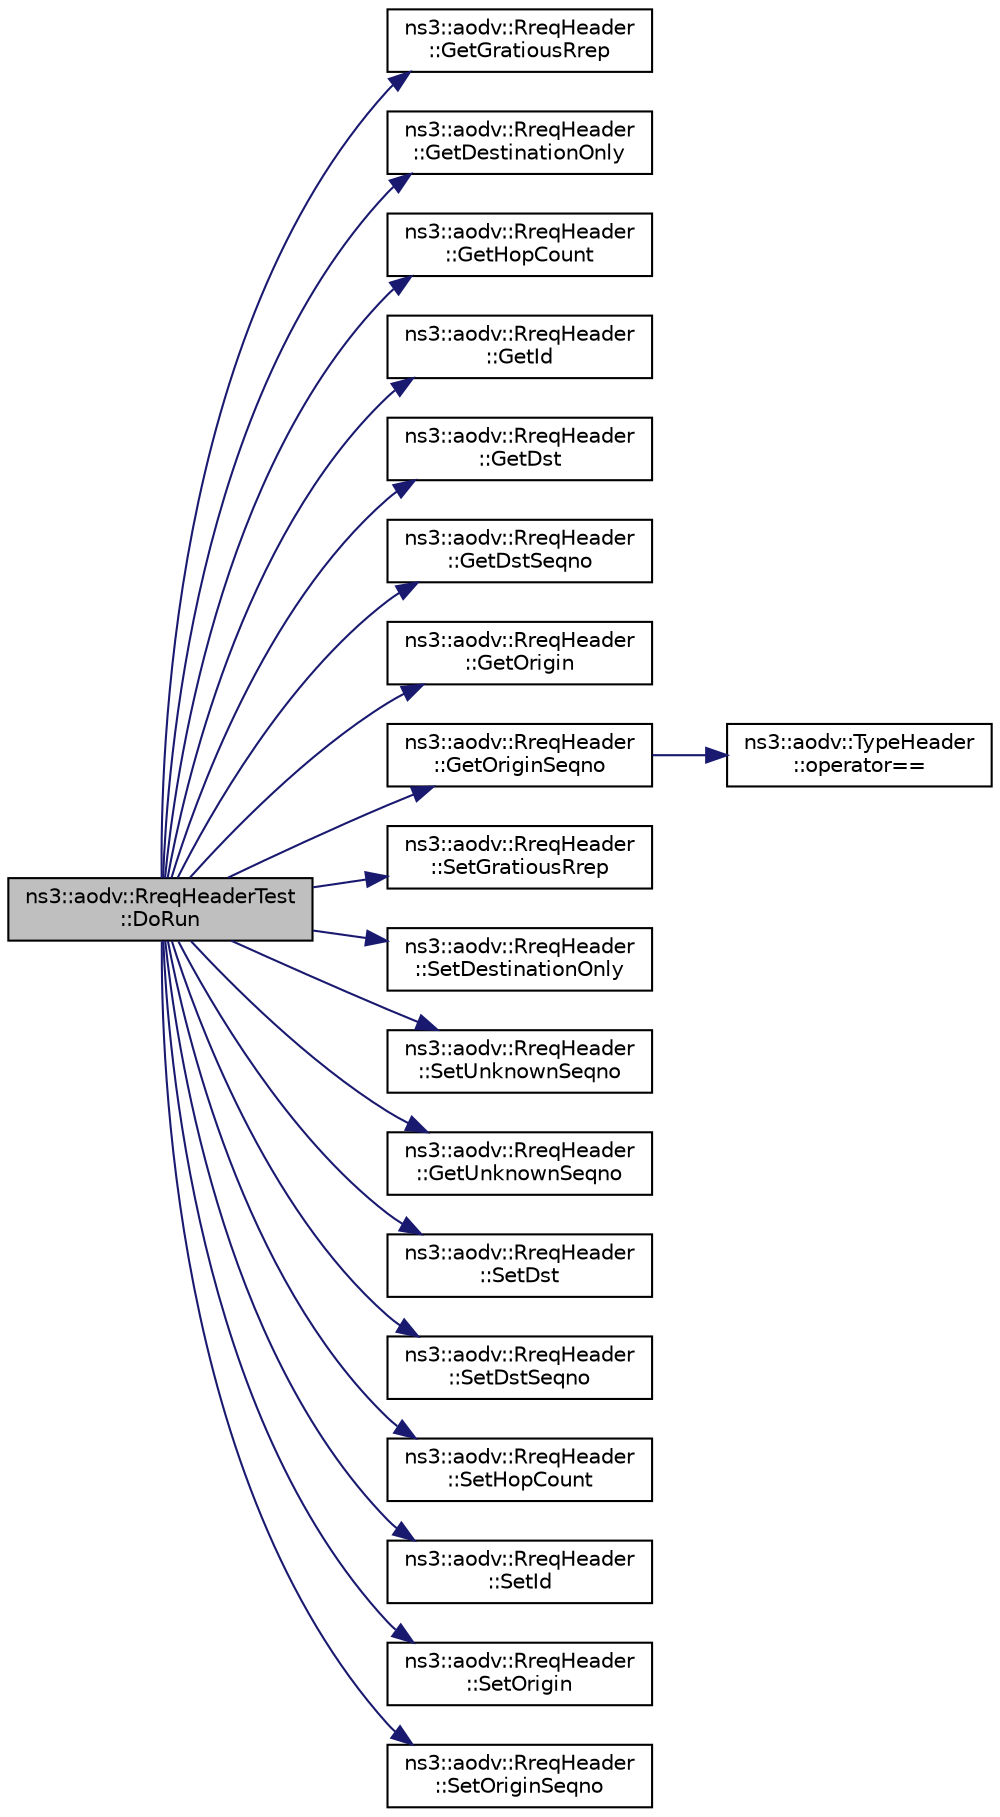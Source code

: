 digraph "ns3::aodv::RreqHeaderTest::DoRun"
{
  edge [fontname="Helvetica",fontsize="10",labelfontname="Helvetica",labelfontsize="10"];
  node [fontname="Helvetica",fontsize="10",shape=record];
  rankdir="LR";
  Node1 [label="ns3::aodv::RreqHeaderTest\l::DoRun",height=0.2,width=0.4,color="black", fillcolor="grey75", style="filled", fontcolor="black"];
  Node1 -> Node2 [color="midnightblue",fontsize="10",style="solid"];
  Node2 [label="ns3::aodv::RreqHeader\l::GetGratiousRrep",height=0.2,width=0.4,color="black", fillcolor="white", style="filled",URL="$db/d7d/classns3_1_1aodv_1_1RreqHeader.html#a69e510e5038148564adc224394b42ebd"];
  Node1 -> Node3 [color="midnightblue",fontsize="10",style="solid"];
  Node3 [label="ns3::aodv::RreqHeader\l::GetDestinationOnly",height=0.2,width=0.4,color="black", fillcolor="white", style="filled",URL="$db/d7d/classns3_1_1aodv_1_1RreqHeader.html#a4469ca66a5371c85fb5d55dae05553d7"];
  Node1 -> Node4 [color="midnightblue",fontsize="10",style="solid"];
  Node4 [label="ns3::aodv::RreqHeader\l::GetHopCount",height=0.2,width=0.4,color="black", fillcolor="white", style="filled",URL="$db/d7d/classns3_1_1aodv_1_1RreqHeader.html#ae77ac890448e0cdc5e26e724e6191cb7"];
  Node1 -> Node5 [color="midnightblue",fontsize="10",style="solid"];
  Node5 [label="ns3::aodv::RreqHeader\l::GetId",height=0.2,width=0.4,color="black", fillcolor="white", style="filled",URL="$db/d7d/classns3_1_1aodv_1_1RreqHeader.html#ab5da9d295221e33c81fcee3b2f4f7534"];
  Node1 -> Node6 [color="midnightblue",fontsize="10",style="solid"];
  Node6 [label="ns3::aodv::RreqHeader\l::GetDst",height=0.2,width=0.4,color="black", fillcolor="white", style="filled",URL="$db/d7d/classns3_1_1aodv_1_1RreqHeader.html#a25db1ce64330f6b382ae1badb5063fe1"];
  Node1 -> Node7 [color="midnightblue",fontsize="10",style="solid"];
  Node7 [label="ns3::aodv::RreqHeader\l::GetDstSeqno",height=0.2,width=0.4,color="black", fillcolor="white", style="filled",URL="$db/d7d/classns3_1_1aodv_1_1RreqHeader.html#a786be9e37f3525cc469e72de9b17c899"];
  Node1 -> Node8 [color="midnightblue",fontsize="10",style="solid"];
  Node8 [label="ns3::aodv::RreqHeader\l::GetOrigin",height=0.2,width=0.4,color="black", fillcolor="white", style="filled",URL="$db/d7d/classns3_1_1aodv_1_1RreqHeader.html#a59ecfd6e8b99b661edd85642bb5041dc"];
  Node1 -> Node9 [color="midnightblue",fontsize="10",style="solid"];
  Node9 [label="ns3::aodv::RreqHeader\l::GetOriginSeqno",height=0.2,width=0.4,color="black", fillcolor="white", style="filled",URL="$db/d7d/classns3_1_1aodv_1_1RreqHeader.html#a3be1b712436a7a532effddc9c0069301"];
  Node9 -> Node10 [color="midnightblue",fontsize="10",style="solid"];
  Node10 [label="ns3::aodv::TypeHeader\l::operator==",height=0.2,width=0.4,color="black", fillcolor="white", style="filled",URL="$d7/d53/classns3_1_1aodv_1_1TypeHeader.html#a25c9f3695e3ca3c8c8be1188fee35433"];
  Node1 -> Node11 [color="midnightblue",fontsize="10",style="solid"];
  Node11 [label="ns3::aodv::RreqHeader\l::SetGratiousRrep",height=0.2,width=0.4,color="black", fillcolor="white", style="filled",URL="$db/d7d/classns3_1_1aodv_1_1RreqHeader.html#aefcd57fe26873d90a1d7bd2540ac75a5"];
  Node1 -> Node12 [color="midnightblue",fontsize="10",style="solid"];
  Node12 [label="ns3::aodv::RreqHeader\l::SetDestinationOnly",height=0.2,width=0.4,color="black", fillcolor="white", style="filled",URL="$db/d7d/classns3_1_1aodv_1_1RreqHeader.html#a643bbf6f8ebd0f7ce05228f494356a25"];
  Node1 -> Node13 [color="midnightblue",fontsize="10",style="solid"];
  Node13 [label="ns3::aodv::RreqHeader\l::SetUnknownSeqno",height=0.2,width=0.4,color="black", fillcolor="white", style="filled",URL="$db/d7d/classns3_1_1aodv_1_1RreqHeader.html#a44965513d62ea1b0fa4cd0fa7d909051"];
  Node1 -> Node14 [color="midnightblue",fontsize="10",style="solid"];
  Node14 [label="ns3::aodv::RreqHeader\l::GetUnknownSeqno",height=0.2,width=0.4,color="black", fillcolor="white", style="filled",URL="$db/d7d/classns3_1_1aodv_1_1RreqHeader.html#a60a569e8460c3cd984692e21003e39b1"];
  Node1 -> Node15 [color="midnightblue",fontsize="10",style="solid"];
  Node15 [label="ns3::aodv::RreqHeader\l::SetDst",height=0.2,width=0.4,color="black", fillcolor="white", style="filled",URL="$db/d7d/classns3_1_1aodv_1_1RreqHeader.html#a015ab18a9dc655771f5b92b70bb2b0af"];
  Node1 -> Node16 [color="midnightblue",fontsize="10",style="solid"];
  Node16 [label="ns3::aodv::RreqHeader\l::SetDstSeqno",height=0.2,width=0.4,color="black", fillcolor="white", style="filled",URL="$db/d7d/classns3_1_1aodv_1_1RreqHeader.html#a935c5766e595db907bdb536b4c5702bb"];
  Node1 -> Node17 [color="midnightblue",fontsize="10",style="solid"];
  Node17 [label="ns3::aodv::RreqHeader\l::SetHopCount",height=0.2,width=0.4,color="black", fillcolor="white", style="filled",URL="$db/d7d/classns3_1_1aodv_1_1RreqHeader.html#a8b57a6c94c65cfbf4b490d294dac9c16"];
  Node1 -> Node18 [color="midnightblue",fontsize="10",style="solid"];
  Node18 [label="ns3::aodv::RreqHeader\l::SetId",height=0.2,width=0.4,color="black", fillcolor="white", style="filled",URL="$db/d7d/classns3_1_1aodv_1_1RreqHeader.html#a1d7752e07c61cf2864d47d216f33c5a6"];
  Node1 -> Node19 [color="midnightblue",fontsize="10",style="solid"];
  Node19 [label="ns3::aodv::RreqHeader\l::SetOrigin",height=0.2,width=0.4,color="black", fillcolor="white", style="filled",URL="$db/d7d/classns3_1_1aodv_1_1RreqHeader.html#af737467e3033b8e720b76e58e64a9251"];
  Node1 -> Node20 [color="midnightblue",fontsize="10",style="solid"];
  Node20 [label="ns3::aodv::RreqHeader\l::SetOriginSeqno",height=0.2,width=0.4,color="black", fillcolor="white", style="filled",URL="$db/d7d/classns3_1_1aodv_1_1RreqHeader.html#acd4b6ef402f362bea06b493225f89da0"];
}
